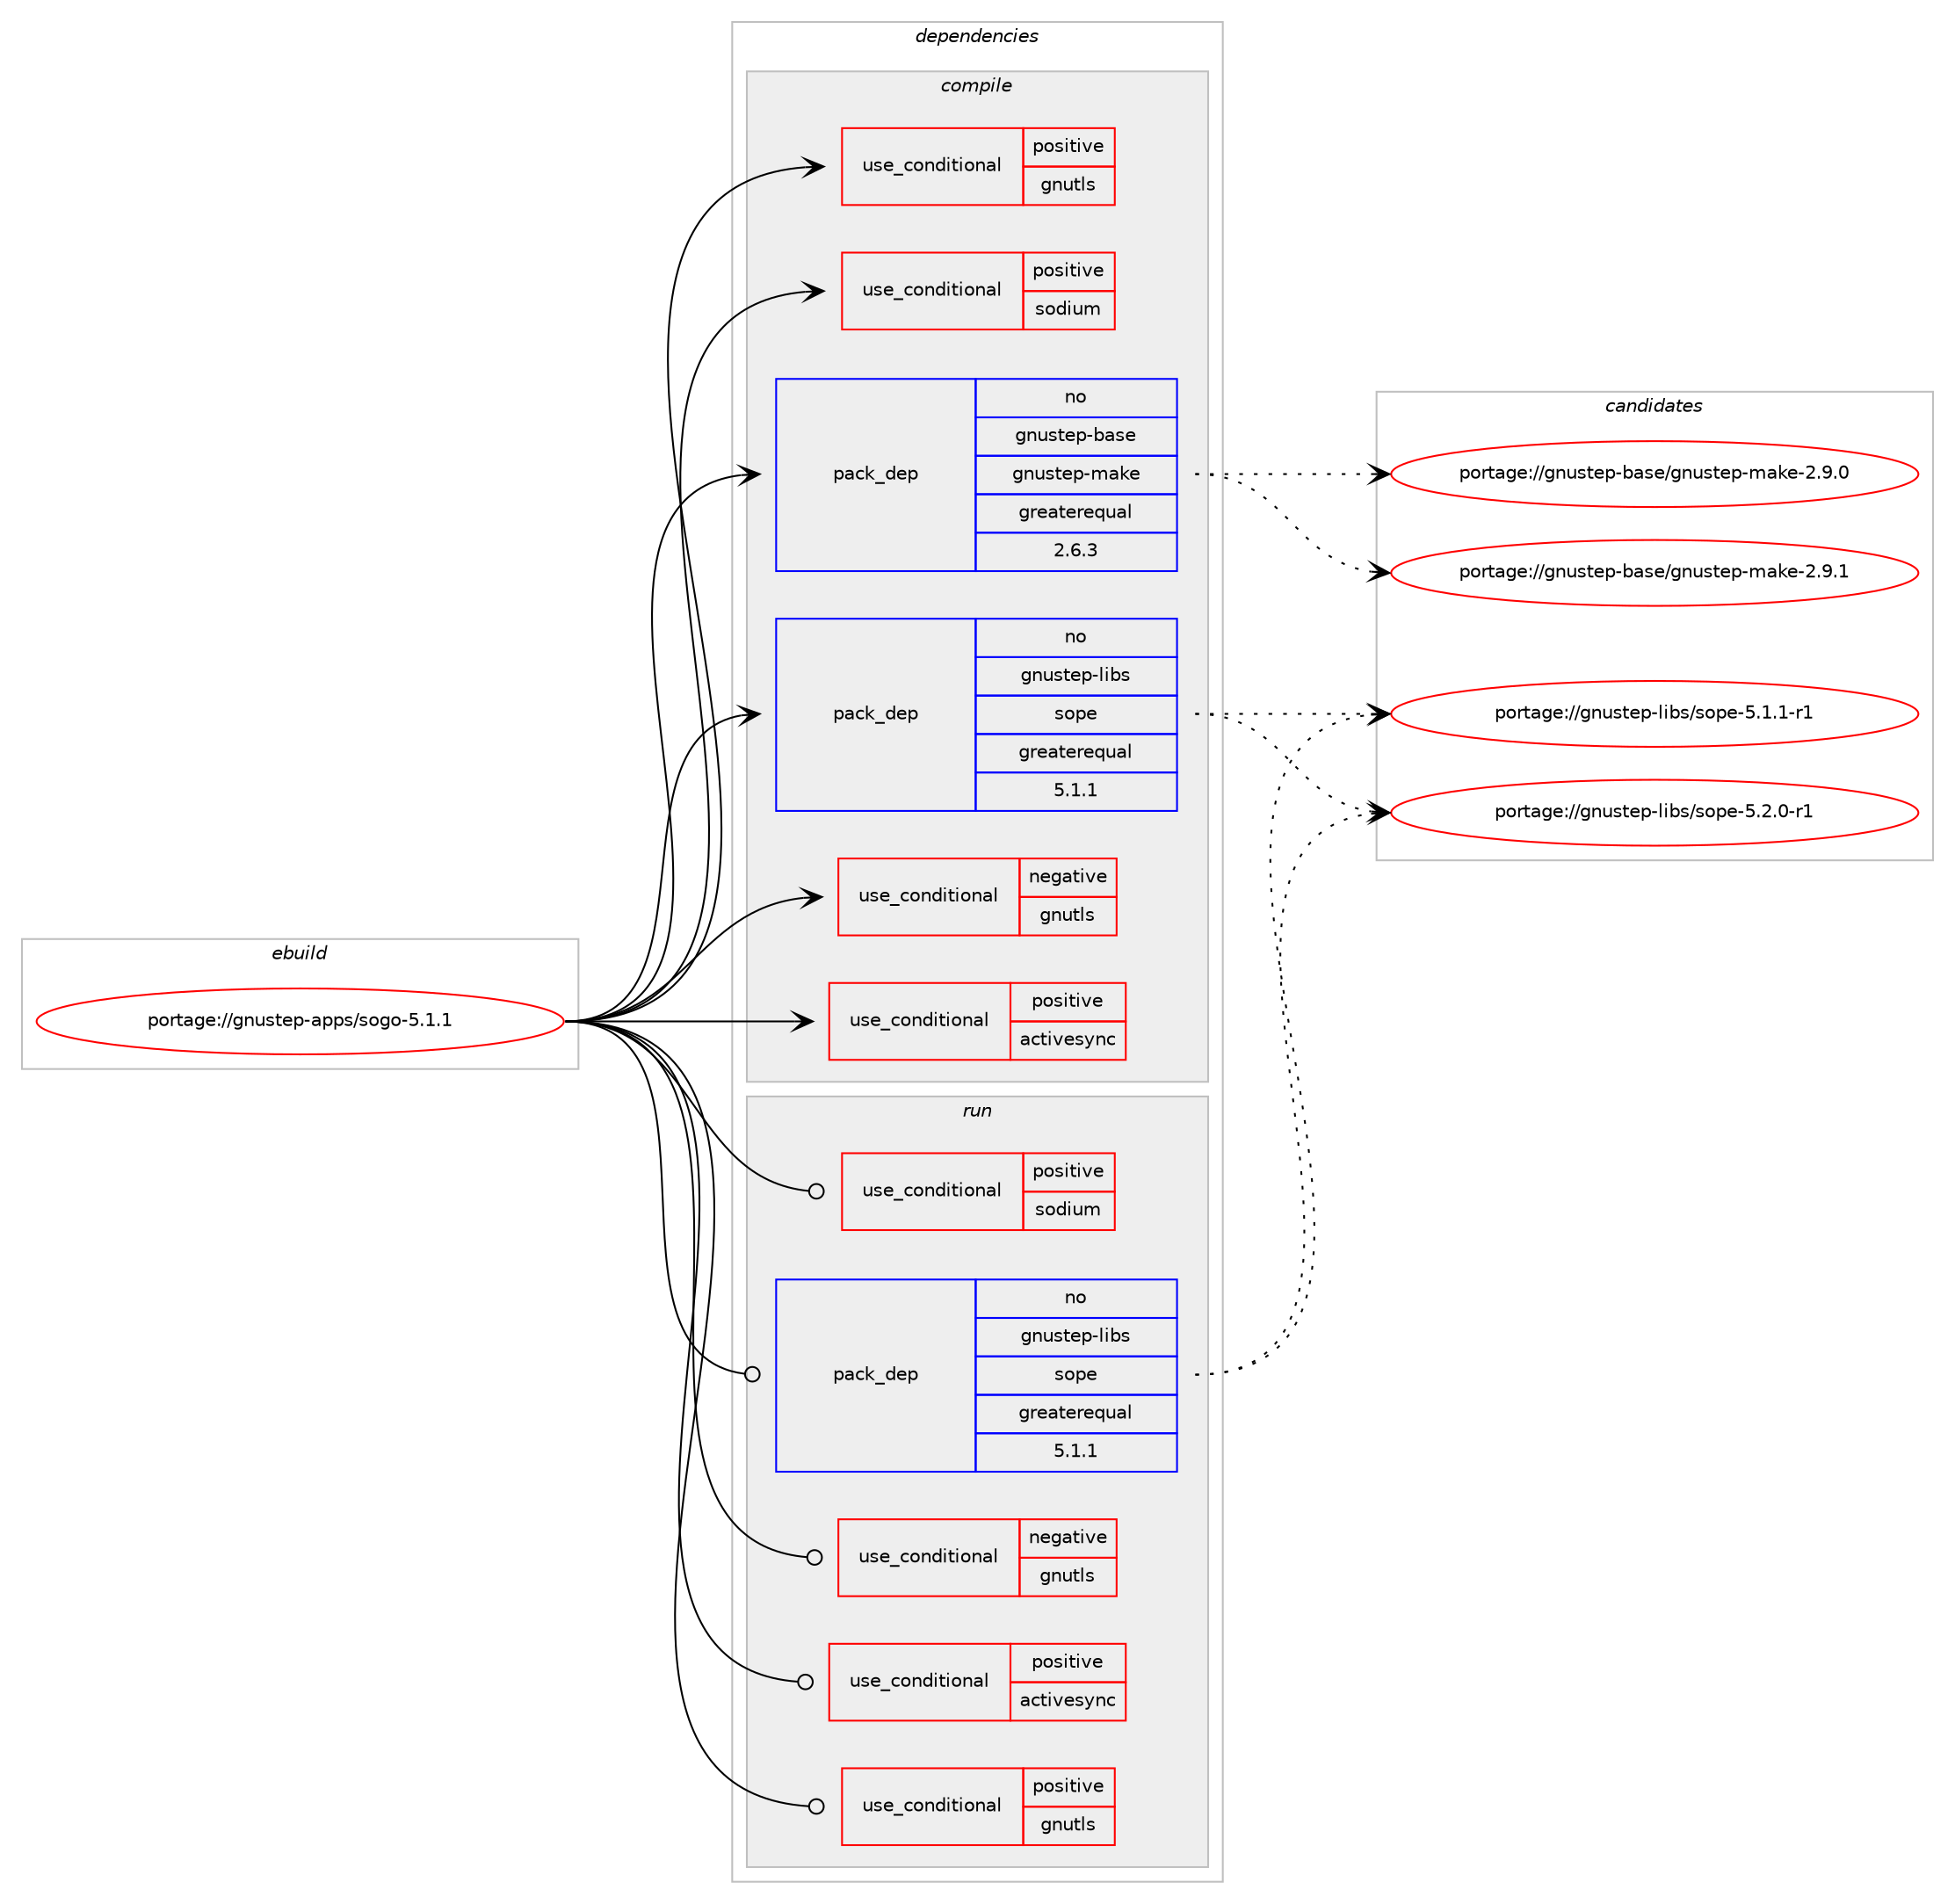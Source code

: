 digraph prolog {

# *************
# Graph options
# *************

newrank=true;
concentrate=true;
compound=true;
graph [rankdir=LR,fontname=Helvetica,fontsize=10,ranksep=1.5];#, ranksep=2.5, nodesep=0.2];
edge  [arrowhead=vee];
node  [fontname=Helvetica,fontsize=10];

# **********
# The ebuild
# **********

subgraph cluster_leftcol {
color=gray;
rank=same;
label=<<i>ebuild</i>>;
id [label="portage://gnustep-apps/sogo-5.1.1", color=red, width=4, href="../gnustep-apps/sogo-5.1.1.svg"];
}

# ****************
# The dependencies
# ****************

subgraph cluster_midcol {
color=gray;
label=<<i>dependencies</i>>;
subgraph cluster_compile {
fillcolor="#eeeeee";
style=filled;
label=<<i>compile</i>>;
subgraph cond64496 {
dependency120420 [label=<<TABLE BORDER="0" CELLBORDER="1" CELLSPACING="0" CELLPADDING="4"><TR><TD ROWSPAN="3" CELLPADDING="10">use_conditional</TD></TR><TR><TD>negative</TD></TR><TR><TD>gnutls</TD></TR></TABLE>>, shape=none, color=red];
# *** BEGIN UNKNOWN DEPENDENCY TYPE (TODO) ***
# dependency120420 -> package_dependency(portage://gnustep-apps/sogo-5.1.1,install,no,dev-libs,openssl,none,[,,],[slot(0),equal],[])
# *** END UNKNOWN DEPENDENCY TYPE (TODO) ***

}
id:e -> dependency120420:w [weight=20,style="solid",arrowhead="vee"];
subgraph cond64497 {
dependency120421 [label=<<TABLE BORDER="0" CELLBORDER="1" CELLSPACING="0" CELLPADDING="4"><TR><TD ROWSPAN="3" CELLPADDING="10">use_conditional</TD></TR><TR><TD>positive</TD></TR><TR><TD>activesync</TD></TR></TABLE>>, shape=none, color=red];
# *** BEGIN UNKNOWN DEPENDENCY TYPE (TODO) ***
# dependency120421 -> package_dependency(portage://gnustep-apps/sogo-5.1.1,install,no,dev-libs,libwbxml,none,[,,],[],[])
# *** END UNKNOWN DEPENDENCY TYPE (TODO) ***

}
id:e -> dependency120421:w [weight=20,style="solid",arrowhead="vee"];
subgraph cond64498 {
dependency120422 [label=<<TABLE BORDER="0" CELLBORDER="1" CELLSPACING="0" CELLPADDING="4"><TR><TD ROWSPAN="3" CELLPADDING="10">use_conditional</TD></TR><TR><TD>positive</TD></TR><TR><TD>gnutls</TD></TR></TABLE>>, shape=none, color=red];
# *** BEGIN UNKNOWN DEPENDENCY TYPE (TODO) ***
# dependency120422 -> package_dependency(portage://gnustep-apps/sogo-5.1.1,install,no,net-libs,gnutls,none,[,,],any_same_slot,[])
# *** END UNKNOWN DEPENDENCY TYPE (TODO) ***

}
id:e -> dependency120422:w [weight=20,style="solid",arrowhead="vee"];
subgraph cond64499 {
dependency120423 [label=<<TABLE BORDER="0" CELLBORDER="1" CELLSPACING="0" CELLPADDING="4"><TR><TD ROWSPAN="3" CELLPADDING="10">use_conditional</TD></TR><TR><TD>positive</TD></TR><TR><TD>sodium</TD></TR></TABLE>>, shape=none, color=red];
# *** BEGIN UNKNOWN DEPENDENCY TYPE (TODO) ***
# dependency120423 -> package_dependency(portage://gnustep-apps/sogo-5.1.1,install,no,dev-libs,libsodium,none,[,,],any_same_slot,[])
# *** END UNKNOWN DEPENDENCY TYPE (TODO) ***

}
id:e -> dependency120423:w [weight=20,style="solid",arrowhead="vee"];
# *** BEGIN UNKNOWN DEPENDENCY TYPE (TODO) ***
# id -> package_dependency(portage://gnustep-apps/sogo-5.1.1,install,no,acct-user,sogo,none,[,,],[],[])
# *** END UNKNOWN DEPENDENCY TYPE (TODO) ***

# *** BEGIN UNKNOWN DEPENDENCY TYPE (TODO) ***
# id -> package_dependency(portage://gnustep-apps/sogo-5.1.1,install,no,dev-libs,libmemcached,none,[,,],[],[])
# *** END UNKNOWN DEPENDENCY TYPE (TODO) ***

subgraph pack54402 {
dependency120424 [label=<<TABLE BORDER="0" CELLBORDER="1" CELLSPACING="0" CELLPADDING="4" WIDTH="220"><TR><TD ROWSPAN="6" CELLPADDING="30">pack_dep</TD></TR><TR><TD WIDTH="110">no</TD></TR><TR><TD>gnustep-base</TD></TR><TR><TD>gnustep-make</TD></TR><TR><TD>greaterequal</TD></TR><TR><TD>2.6.3</TD></TR></TABLE>>, shape=none, color=blue];
}
id:e -> dependency120424:w [weight=20,style="solid",arrowhead="vee"];
subgraph pack54403 {
dependency120425 [label=<<TABLE BORDER="0" CELLBORDER="1" CELLSPACING="0" CELLPADDING="4" WIDTH="220"><TR><TD ROWSPAN="6" CELLPADDING="30">pack_dep</TD></TR><TR><TD WIDTH="110">no</TD></TR><TR><TD>gnustep-libs</TD></TR><TR><TD>sope</TD></TR><TR><TD>greaterequal</TD></TR><TR><TD>5.1.1</TD></TR></TABLE>>, shape=none, color=blue];
}
id:e -> dependency120425:w [weight=20,style="solid",arrowhead="vee"];
# *** BEGIN UNKNOWN DEPENDENCY TYPE (TODO) ***
# id -> package_dependency(portage://gnustep-apps/sogo-5.1.1,install,no,net-misc,curl,none,[,,],[],[])
# *** END UNKNOWN DEPENDENCY TYPE (TODO) ***

# *** BEGIN UNKNOWN DEPENDENCY TYPE (TODO) ***
# id -> package_dependency(portage://gnustep-apps/sogo-5.1.1,install,no,net-misc,memcached,none,[,,],[],[])
# *** END UNKNOWN DEPENDENCY TYPE (TODO) ***

# *** BEGIN UNKNOWN DEPENDENCY TYPE (TODO) ***
# id -> package_dependency(portage://gnustep-apps/sogo-5.1.1,install,no,virtual,gnustep-back,none,[,,],[],[])
# *** END UNKNOWN DEPENDENCY TYPE (TODO) ***

}
subgraph cluster_compileandrun {
fillcolor="#eeeeee";
style=filled;
label=<<i>compile and run</i>>;
}
subgraph cluster_run {
fillcolor="#eeeeee";
style=filled;
label=<<i>run</i>>;
subgraph cond64500 {
dependency120426 [label=<<TABLE BORDER="0" CELLBORDER="1" CELLSPACING="0" CELLPADDING="4"><TR><TD ROWSPAN="3" CELLPADDING="10">use_conditional</TD></TR><TR><TD>negative</TD></TR><TR><TD>gnutls</TD></TR></TABLE>>, shape=none, color=red];
# *** BEGIN UNKNOWN DEPENDENCY TYPE (TODO) ***
# dependency120426 -> package_dependency(portage://gnustep-apps/sogo-5.1.1,run,no,dev-libs,openssl,none,[,,],[slot(0),equal],[])
# *** END UNKNOWN DEPENDENCY TYPE (TODO) ***

}
id:e -> dependency120426:w [weight=20,style="solid",arrowhead="odot"];
subgraph cond64501 {
dependency120427 [label=<<TABLE BORDER="0" CELLBORDER="1" CELLSPACING="0" CELLPADDING="4"><TR><TD ROWSPAN="3" CELLPADDING="10">use_conditional</TD></TR><TR><TD>positive</TD></TR><TR><TD>activesync</TD></TR></TABLE>>, shape=none, color=red];
# *** BEGIN UNKNOWN DEPENDENCY TYPE (TODO) ***
# dependency120427 -> package_dependency(portage://gnustep-apps/sogo-5.1.1,run,no,dev-libs,libwbxml,none,[,,],[],[])
# *** END UNKNOWN DEPENDENCY TYPE (TODO) ***

}
id:e -> dependency120427:w [weight=20,style="solid",arrowhead="odot"];
subgraph cond64502 {
dependency120428 [label=<<TABLE BORDER="0" CELLBORDER="1" CELLSPACING="0" CELLPADDING="4"><TR><TD ROWSPAN="3" CELLPADDING="10">use_conditional</TD></TR><TR><TD>positive</TD></TR><TR><TD>gnutls</TD></TR></TABLE>>, shape=none, color=red];
# *** BEGIN UNKNOWN DEPENDENCY TYPE (TODO) ***
# dependency120428 -> package_dependency(portage://gnustep-apps/sogo-5.1.1,run,no,net-libs,gnutls,none,[,,],any_same_slot,[])
# *** END UNKNOWN DEPENDENCY TYPE (TODO) ***

}
id:e -> dependency120428:w [weight=20,style="solid",arrowhead="odot"];
subgraph cond64503 {
dependency120429 [label=<<TABLE BORDER="0" CELLBORDER="1" CELLSPACING="0" CELLPADDING="4"><TR><TD ROWSPAN="3" CELLPADDING="10">use_conditional</TD></TR><TR><TD>positive</TD></TR><TR><TD>sodium</TD></TR></TABLE>>, shape=none, color=red];
# *** BEGIN UNKNOWN DEPENDENCY TYPE (TODO) ***
# dependency120429 -> package_dependency(portage://gnustep-apps/sogo-5.1.1,run,no,dev-libs,libsodium,none,[,,],any_same_slot,[])
# *** END UNKNOWN DEPENDENCY TYPE (TODO) ***

}
id:e -> dependency120429:w [weight=20,style="solid",arrowhead="odot"];
# *** BEGIN UNKNOWN DEPENDENCY TYPE (TODO) ***
# id -> package_dependency(portage://gnustep-apps/sogo-5.1.1,run,no,acct-user,sogo,none,[,,],[],[])
# *** END UNKNOWN DEPENDENCY TYPE (TODO) ***

# *** BEGIN UNKNOWN DEPENDENCY TYPE (TODO) ***
# id -> package_dependency(portage://gnustep-apps/sogo-5.1.1,run,no,dev-libs,libmemcached,none,[,,],[],[])
# *** END UNKNOWN DEPENDENCY TYPE (TODO) ***

subgraph pack54404 {
dependency120430 [label=<<TABLE BORDER="0" CELLBORDER="1" CELLSPACING="0" CELLPADDING="4" WIDTH="220"><TR><TD ROWSPAN="6" CELLPADDING="30">pack_dep</TD></TR><TR><TD WIDTH="110">no</TD></TR><TR><TD>gnustep-libs</TD></TR><TR><TD>sope</TD></TR><TR><TD>greaterequal</TD></TR><TR><TD>5.1.1</TD></TR></TABLE>>, shape=none, color=blue];
}
id:e -> dependency120430:w [weight=20,style="solid",arrowhead="odot"];
# *** BEGIN UNKNOWN DEPENDENCY TYPE (TODO) ***
# id -> package_dependency(portage://gnustep-apps/sogo-5.1.1,run,no,net-misc,curl,none,[,,],[],[])
# *** END UNKNOWN DEPENDENCY TYPE (TODO) ***

# *** BEGIN UNKNOWN DEPENDENCY TYPE (TODO) ***
# id -> package_dependency(portage://gnustep-apps/sogo-5.1.1,run,no,net-misc,memcached,none,[,,],[],[])
# *** END UNKNOWN DEPENDENCY TYPE (TODO) ***

# *** BEGIN UNKNOWN DEPENDENCY TYPE (TODO) ***
# id -> package_dependency(portage://gnustep-apps/sogo-5.1.1,run,no,virtual,gnustep-back,none,[,,],[],[])
# *** END UNKNOWN DEPENDENCY TYPE (TODO) ***

}
}

# **************
# The candidates
# **************

subgraph cluster_choices {
rank=same;
color=gray;
label=<<i>candidates</i>>;

subgraph choice54402 {
color=black;
nodesep=1;
choice103110117115116101112459897115101471031101171151161011124510997107101455046574648 [label="portage://gnustep-base/gnustep-make-2.9.0", color=red, width=4,href="../gnustep-base/gnustep-make-2.9.0.svg"];
choice103110117115116101112459897115101471031101171151161011124510997107101455046574649 [label="portage://gnustep-base/gnustep-make-2.9.1", color=red, width=4,href="../gnustep-base/gnustep-make-2.9.1.svg"];
dependency120424:e -> choice103110117115116101112459897115101471031101171151161011124510997107101455046574648:w [style=dotted,weight="100"];
dependency120424:e -> choice103110117115116101112459897115101471031101171151161011124510997107101455046574649:w [style=dotted,weight="100"];
}
subgraph choice54403 {
color=black;
nodesep=1;
choice1031101171151161011124510810598115471151111121014553464946494511449 [label="portage://gnustep-libs/sope-5.1.1-r1", color=red, width=4,href="../gnustep-libs/sope-5.1.1-r1.svg"];
choice1031101171151161011124510810598115471151111121014553465046484511449 [label="portage://gnustep-libs/sope-5.2.0-r1", color=red, width=4,href="../gnustep-libs/sope-5.2.0-r1.svg"];
dependency120425:e -> choice1031101171151161011124510810598115471151111121014553464946494511449:w [style=dotted,weight="100"];
dependency120425:e -> choice1031101171151161011124510810598115471151111121014553465046484511449:w [style=dotted,weight="100"];
}
subgraph choice54404 {
color=black;
nodesep=1;
choice1031101171151161011124510810598115471151111121014553464946494511449 [label="portage://gnustep-libs/sope-5.1.1-r1", color=red, width=4,href="../gnustep-libs/sope-5.1.1-r1.svg"];
choice1031101171151161011124510810598115471151111121014553465046484511449 [label="portage://gnustep-libs/sope-5.2.0-r1", color=red, width=4,href="../gnustep-libs/sope-5.2.0-r1.svg"];
dependency120430:e -> choice1031101171151161011124510810598115471151111121014553464946494511449:w [style=dotted,weight="100"];
dependency120430:e -> choice1031101171151161011124510810598115471151111121014553465046484511449:w [style=dotted,weight="100"];
}
}

}
